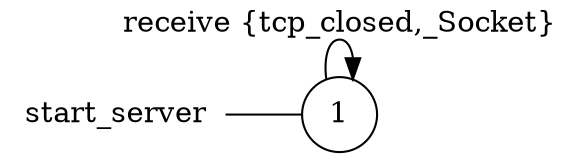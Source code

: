 digraph start_server {
	rankdir="LR";
	n_0 [label="start_server", shape="plaintext"];
	n_1 [id="1", shape=circle, label="1"];
	n_0 -> n_1 [arrowhead=none];

	n_1 -> n_1 [id="[$e|14]", label="receive {tcp_closed,_Socket}"];
}
